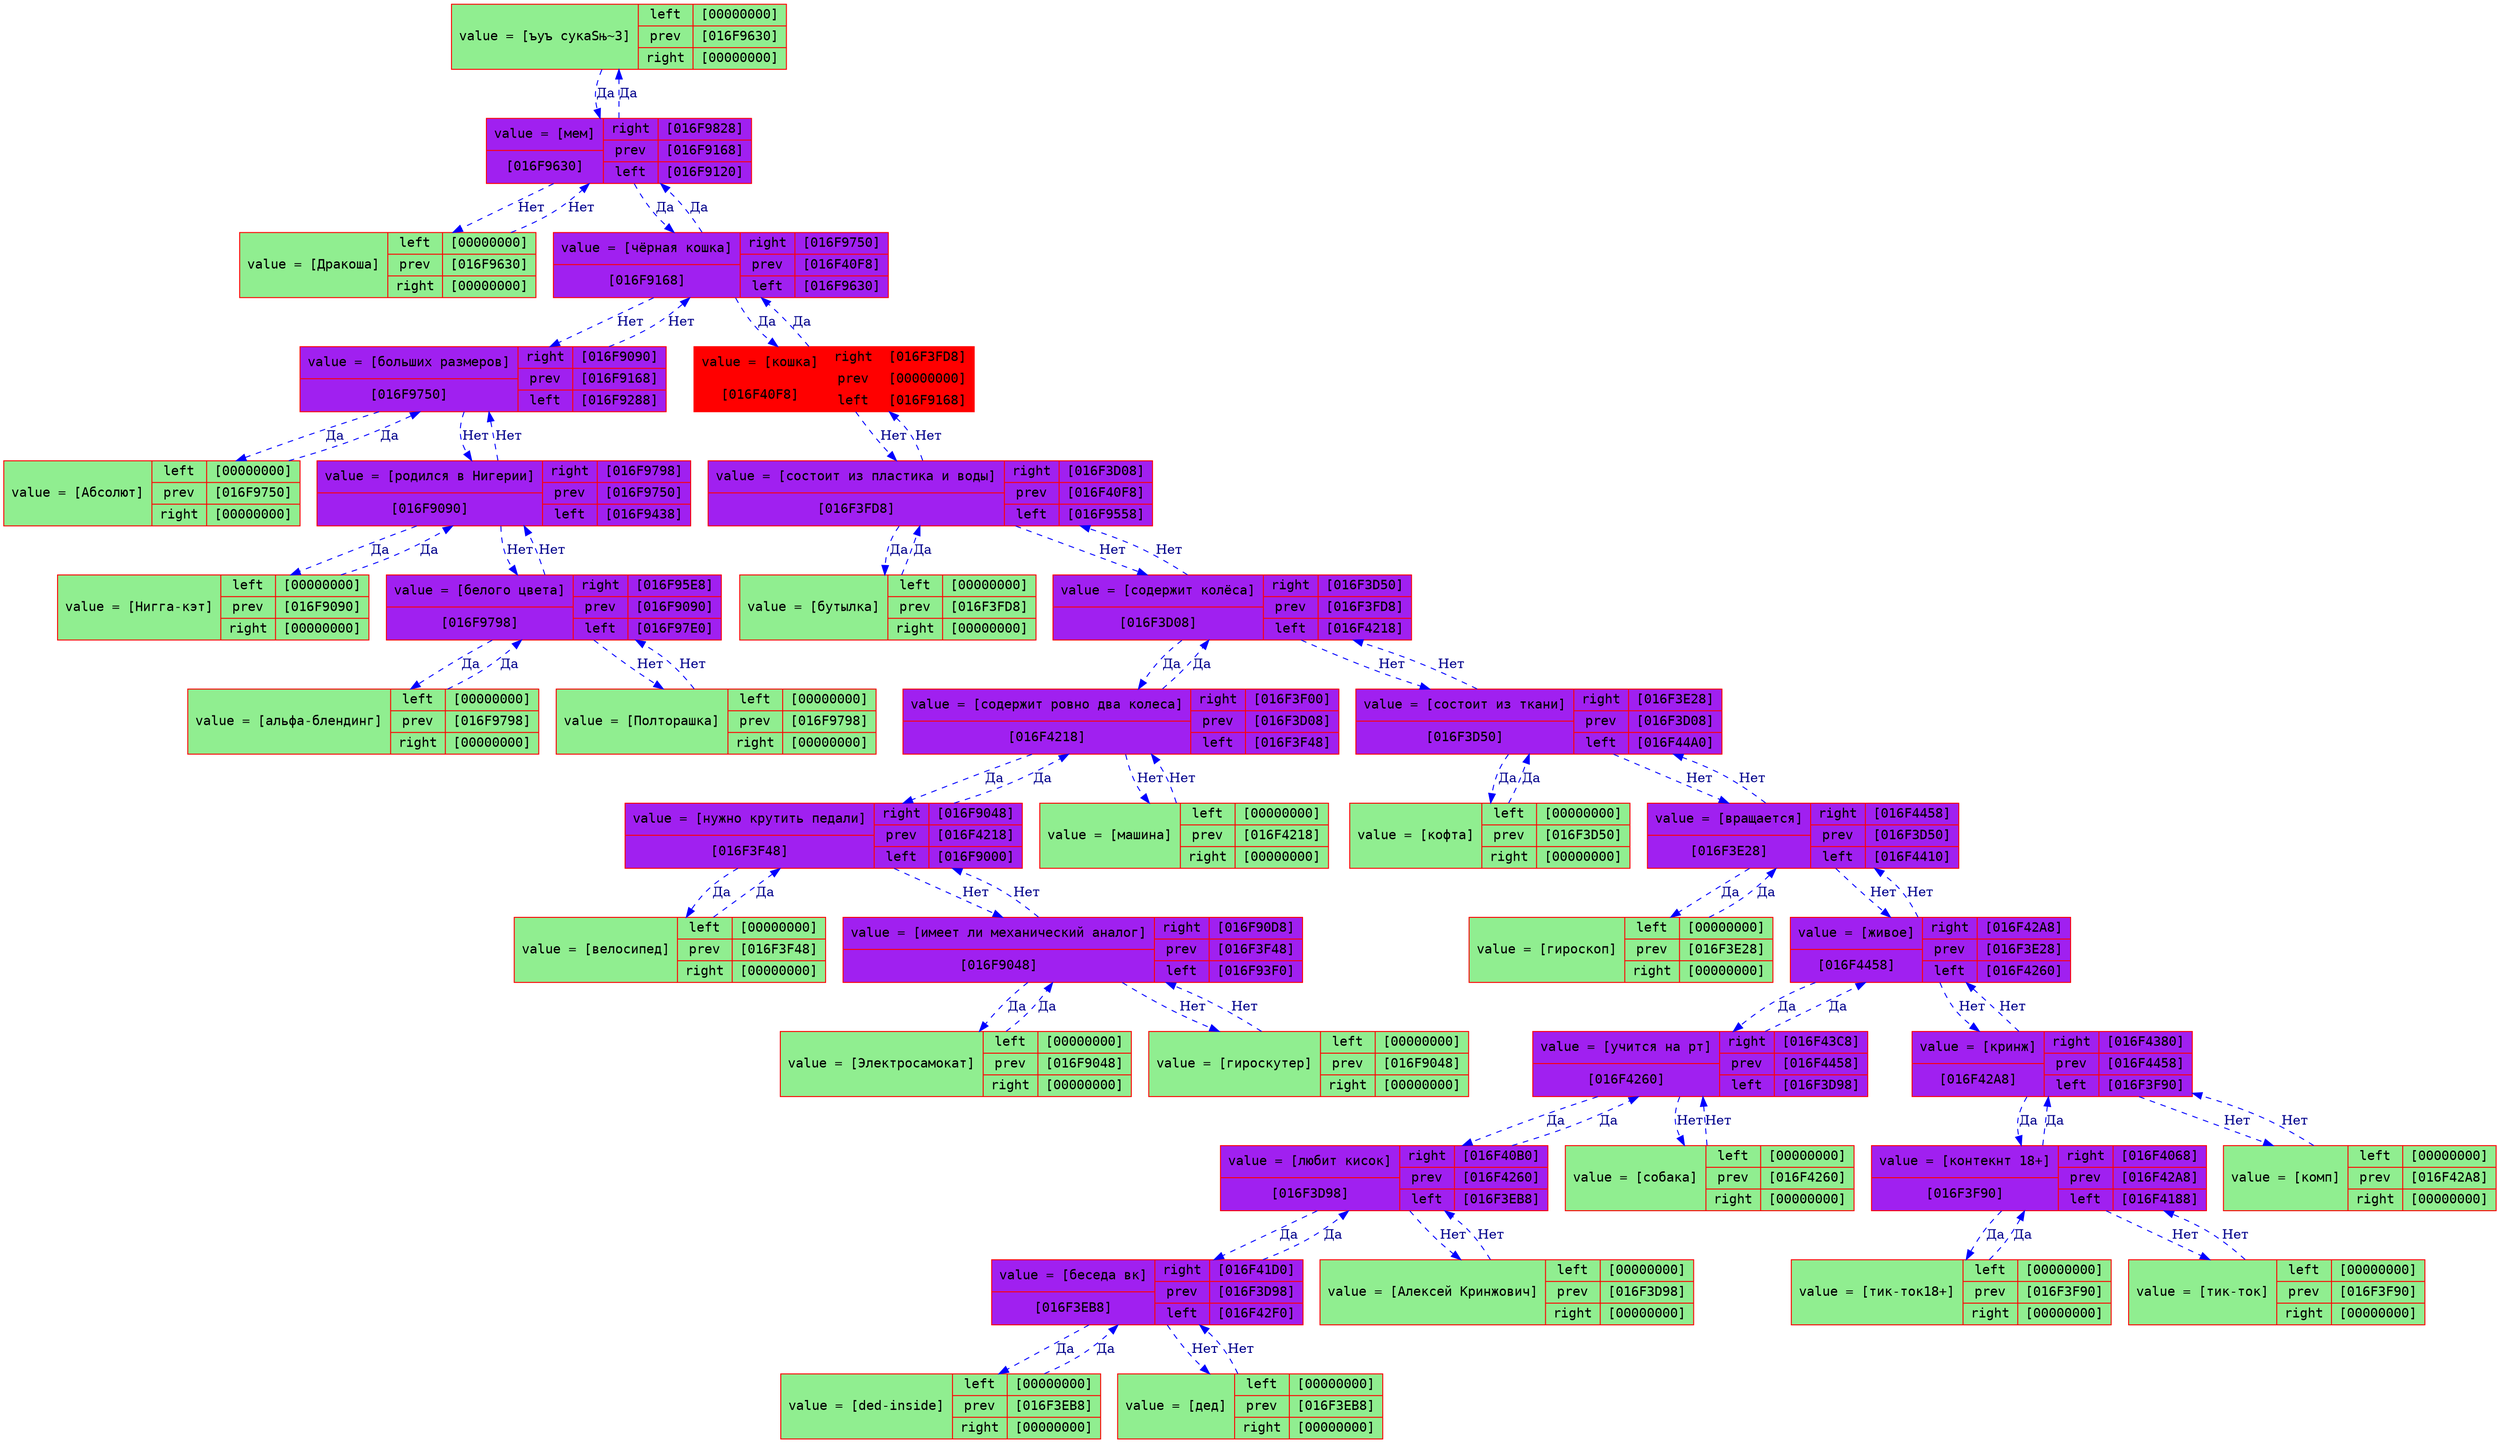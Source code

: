 digraph akinator {
node [color = Red, fontname = Courier, style = filled, shape=record, fillcolor = purple]
edge [color = Blue, style=dashed]
"016F9120" [label = "<f0> value = [ъуъ сукаЅњ~3]|{<f1> left| <here> prev| right}| {<f2> [00000000]| [016F9630]| [00000000]}",style = filled, fillcolor = lightgreen] 
"016F9630" -> "016F9120" [label="Да", fontcolor=darkblue]
"016F9120" -> "016F9630" [label="Да", fontcolor=darkblue]
"016F9828" [label = "<f0> value = [Дракоша]|{<f1> left| <here> prev| right}| {<f2> [00000000]| [016F9630]| [00000000]}",style = filled, fillcolor = lightgreen] 
"016F9630" -> "016F9828" [label="Нет", fontcolor=darkblue]
"016F9828" -> "016F9630" [label="Нет", fontcolor=darkblue]
"016F9630" [label = "{<f0> value = [мем] |<here> [016F9630]}|{<f1> right| <here> prev| left}| {<f2> [016F9828]| [016F9168]| [016F9120]}",style = filled, fillcolor = purple] 
"016F9168" -> "016F9630" [label="Да", fontcolor=darkblue]
"016F9630" -> "016F9168" [label="Да", fontcolor=darkblue]
"016F9288" [label = "<f0> value = [Абсолют]|{<f1> left| <here> prev| right}| {<f2> [00000000]| [016F9750]| [00000000]}",style = filled, fillcolor = lightgreen] 
"016F9750" -> "016F9288" [label="Да", fontcolor=darkblue]
"016F9288" -> "016F9750" [label="Да", fontcolor=darkblue]
"016F9438" [label = "<f0> value = [Нигга-кэт]|{<f1> left| <here> prev| right}| {<f2> [00000000]| [016F9090]| [00000000]}",style = filled, fillcolor = lightgreen] 
"016F9090" -> "016F9438" [label="Да", fontcolor=darkblue]
"016F9438" -> "016F9090" [label="Да", fontcolor=darkblue]
"016F97E0" [label = "<f0> value = [альфа-блендинг]|{<f1> left| <here> prev| right}| {<f2> [00000000]| [016F9798]| [00000000]}",style = filled, fillcolor = lightgreen] 
"016F9798" -> "016F97E0" [label="Да", fontcolor=darkblue]
"016F97E0" -> "016F9798" [label="Да", fontcolor=darkblue]
"016F95E8" [label = "<f0> value = [Полторашка]|{<f1> left| <here> prev| right}| {<f2> [00000000]| [016F9798]| [00000000]}",style = filled, fillcolor = lightgreen] 
"016F9798" -> "016F95E8" [label="Нет", fontcolor=darkblue]
"016F95E8" -> "016F9798" [label="Нет", fontcolor=darkblue]
"016F9798" [label = "{<f0> value = [белого цвета] |<here> [016F9798]}|{<f1> right| <here> prev| left}| {<f2> [016F95E8]| [016F9090]| [016F97E0]}",style = filled, fillcolor = purple] 
"016F9090" -> "016F9798" [label="Нет", fontcolor=darkblue]
"016F9798" -> "016F9090" [label="Нет", fontcolor=darkblue]
"016F9090" [label = "{<f0> value = [родился в Нигерии] |<here> [016F9090]}|{<f1> right| <here> prev| left}| {<f2> [016F9798]| [016F9750]| [016F9438]}",style = filled, fillcolor = purple] 
"016F9750" -> "016F9090" [label="Нет", fontcolor=darkblue]
"016F9090" -> "016F9750" [label="Нет", fontcolor=darkblue]
"016F9750" [label = "{<f0> value = [больших размеров] |<here> [016F9750]}|{<f1> right| <here> prev| left}| {<f2> [016F9090]| [016F9168]| [016F9288]}",style = filled, fillcolor = purple] 
"016F9168" -> "016F9750" [label="Нет", fontcolor=darkblue]
"016F9750" -> "016F9168" [label="Нет", fontcolor=darkblue]
"016F9168" [label = "{<f0> value = [чёрная кошка] |<here> [016F9168]}|{<f1> right| <here> prev| left}| {<f2> [016F9750]| [016F40F8]| [016F9630]}",style = filled, fillcolor = purple] 
"016F40F8" -> "016F9168" [label="Да", fontcolor=darkblue]
"016F9168" -> "016F40F8" [label="Да", fontcolor=darkblue]
"016F9558" [label = "<f0> value = [бутылка]|{<f1> left| <here> prev| right}| {<f2> [00000000]| [016F3FD8]| [00000000]}",style = filled, fillcolor = lightgreen] 
"016F3FD8" -> "016F9558" [label="Да", fontcolor=darkblue]
"016F9558" -> "016F3FD8" [label="Да", fontcolor=darkblue]
"016F9000" [label = "<f0> value = [велосипед]|{<f1> left| <here> prev| right}| {<f2> [00000000]| [016F3F48]| [00000000]}",style = filled, fillcolor = lightgreen] 
"016F3F48" -> "016F9000" [label="Да", fontcolor=darkblue]
"016F9000" -> "016F3F48" [label="Да", fontcolor=darkblue]
"016F93F0" [label = "<f0> value = [Электросамокат]|{<f1> left| <here> prev| right}| {<f2> [00000000]| [016F9048]| [00000000]}",style = filled, fillcolor = lightgreen] 
"016F9048" -> "016F93F0" [label="Да", fontcolor=darkblue]
"016F93F0" -> "016F9048" [label="Да", fontcolor=darkblue]
"016F90D8" [label = "<f0> value = [гироскутер]|{<f1> left| <here> prev| right}| {<f2> [00000000]| [016F9048]| [00000000]}",style = filled, fillcolor = lightgreen] 
"016F9048" -> "016F90D8" [label="Нет", fontcolor=darkblue]
"016F90D8" -> "016F9048" [label="Нет", fontcolor=darkblue]
"016F9048" [label = "{<f0> value = [имеет ли механический аналог] |<here> [016F9048]}|{<f1> right| <here> prev| left}| {<f2> [016F90D8]| [016F3F48]| [016F93F0]}",style = filled, fillcolor = purple] 
"016F3F48" -> "016F9048" [label="Нет", fontcolor=darkblue]
"016F9048" -> "016F3F48" [label="Нет", fontcolor=darkblue]
"016F3F48" [label = "{<f0> value = [нужно крутить педали] |<here> [016F3F48]}|{<f1> right| <here> prev| left}| {<f2> [016F9048]| [016F4218]| [016F9000]}",style = filled, fillcolor = purple] 
"016F4218" -> "016F3F48" [label="Да", fontcolor=darkblue]
"016F3F48" -> "016F4218" [label="Да", fontcolor=darkblue]
"016F3F00" [label = "<f0> value = [машина]|{<f1> left| <here> prev| right}| {<f2> [00000000]| [016F4218]| [00000000]}",style = filled, fillcolor = lightgreen] 
"016F4218" -> "016F3F00" [label="Нет", fontcolor=darkblue]
"016F3F00" -> "016F4218" [label="Нет", fontcolor=darkblue]
"016F4218" [label = "{<f0> value = [содержит ровно два колеса] |<here> [016F4218]}|{<f1> right| <here> prev| left}| {<f2> [016F3F00]| [016F3D08]| [016F3F48]}",style = filled, fillcolor = purple] 
"016F3D08" -> "016F4218" [label="Да", fontcolor=darkblue]
"016F4218" -> "016F3D08" [label="Да", fontcolor=darkblue]
"016F44A0" [label = "<f0> value = [кофта]|{<f1> left| <here> prev| right}| {<f2> [00000000]| [016F3D50]| [00000000]}",style = filled, fillcolor = lightgreen] 
"016F3D50" -> "016F44A0" [label="Да", fontcolor=darkblue]
"016F44A0" -> "016F3D50" [label="Да", fontcolor=darkblue]
"016F4410" [label = "<f0> value = [гироскоп]|{<f1> left| <here> prev| right}| {<f2> [00000000]| [016F3E28]| [00000000]}",style = filled, fillcolor = lightgreen] 
"016F3E28" -> "016F4410" [label="Да", fontcolor=darkblue]
"016F4410" -> "016F3E28" [label="Да", fontcolor=darkblue]
"016F42F0" [label = "<f0> value = [ded-inside]|{<f1> left| <here> prev| right}| {<f2> [00000000]| [016F3EB8]| [00000000]}",style = filled, fillcolor = lightgreen] 
"016F3EB8" -> "016F42F0" [label="Да", fontcolor=darkblue]
"016F42F0" -> "016F3EB8" [label="Да", fontcolor=darkblue]
"016F41D0" [label = "<f0> value = [дед]|{<f1> left| <here> prev| right}| {<f2> [00000000]| [016F3EB8]| [00000000]}",style = filled, fillcolor = lightgreen] 
"016F3EB8" -> "016F41D0" [label="Нет", fontcolor=darkblue]
"016F41D0" -> "016F3EB8" [label="Нет", fontcolor=darkblue]
"016F3EB8" [label = "{<f0> value = [беседа вк] |<here> [016F3EB8]}|{<f1> right| <here> prev| left}| {<f2> [016F41D0]| [016F3D98]| [016F42F0]}",style = filled, fillcolor = purple] 
"016F3D98" -> "016F3EB8" [label="Да", fontcolor=darkblue]
"016F3EB8" -> "016F3D98" [label="Да", fontcolor=darkblue]
"016F40B0" [label = "<f0> value = [Алексей Кринжович]|{<f1> left| <here> prev| right}| {<f2> [00000000]| [016F3D98]| [00000000]}",style = filled, fillcolor = lightgreen] 
"016F3D98" -> "016F40B0" [label="Нет", fontcolor=darkblue]
"016F40B0" -> "016F3D98" [label="Нет", fontcolor=darkblue]
"016F3D98" [label = "{<f0> value = [любит кисок] |<here> [016F3D98]}|{<f1> right| <here> prev| left}| {<f2> [016F40B0]| [016F4260]| [016F3EB8]}",style = filled, fillcolor = purple] 
"016F4260" -> "016F3D98" [label="Да", fontcolor=darkblue]
"016F3D98" -> "016F4260" [label="Да", fontcolor=darkblue]
"016F43C8" [label = "<f0> value = [собака]|{<f1> left| <here> prev| right}| {<f2> [00000000]| [016F4260]| [00000000]}",style = filled, fillcolor = lightgreen] 
"016F4260" -> "016F43C8" [label="Нет", fontcolor=darkblue]
"016F43C8" -> "016F4260" [label="Нет", fontcolor=darkblue]
"016F4260" [label = "{<f0> value = [учится на рт] |<here> [016F4260]}|{<f1> right| <here> prev| left}| {<f2> [016F43C8]| [016F4458]| [016F3D98]}",style = filled, fillcolor = purple] 
"016F4458" -> "016F4260" [label="Да", fontcolor=darkblue]
"016F4260" -> "016F4458" [label="Да", fontcolor=darkblue]
"016F4188" [label = "<f0> value = [тик-ток18+]|{<f1> left| <here> prev| right}| {<f2> [00000000]| [016F3F90]| [00000000]}",style = filled, fillcolor = lightgreen] 
"016F3F90" -> "016F4188" [label="Да", fontcolor=darkblue]
"016F4188" -> "016F3F90" [label="Да", fontcolor=darkblue]
"016F4068" [label = "<f0> value = [тик-ток]|{<f1> left| <here> prev| right}| {<f2> [00000000]| [016F3F90]| [00000000]}",style = filled, fillcolor = lightgreen] 
"016F3F90" -> "016F4068" [label="Нет", fontcolor=darkblue]
"016F4068" -> "016F3F90" [label="Нет", fontcolor=darkblue]
"016F3F90" [label = "{<f0> value = [контекнт 18+] |<here> [016F3F90]}|{<f1> right| <here> prev| left}| {<f2> [016F4068]| [016F42A8]| [016F4188]}",style = filled, fillcolor = purple] 
"016F42A8" -> "016F3F90" [label="Да", fontcolor=darkblue]
"016F3F90" -> "016F42A8" [label="Да", fontcolor=darkblue]
"016F4380" [label = "<f0> value = [комп]|{<f1> left| <here> prev| right}| {<f2> [00000000]| [016F42A8]| [00000000]}",style = filled, fillcolor = lightgreen] 
"016F42A8" -> "016F4380" [label="Нет", fontcolor=darkblue]
"016F4380" -> "016F42A8" [label="Нет", fontcolor=darkblue]
"016F42A8" [label = "{<f0> value = [кринж] |<here> [016F42A8]}|{<f1> right| <here> prev| left}| {<f2> [016F4380]| [016F4458]| [016F3F90]}",style = filled, fillcolor = purple] 
"016F4458" -> "016F42A8" [label="Нет", fontcolor=darkblue]
"016F42A8" -> "016F4458" [label="Нет", fontcolor=darkblue]
"016F4458" [label = "{<f0> value = [живое] |<here> [016F4458]}|{<f1> right| <here> prev| left}| {<f2> [016F42A8]| [016F3E28]| [016F4260]}",style = filled, fillcolor = purple] 
"016F3E28" -> "016F4458" [label="Нет", fontcolor=darkblue]
"016F4458" -> "016F3E28" [label="Нет", fontcolor=darkblue]
"016F3E28" [label = "{<f0> value = [вращается] |<here> [016F3E28]}|{<f1> right| <here> prev| left}| {<f2> [016F4458]| [016F3D50]| [016F4410]}",style = filled, fillcolor = purple] 
"016F3D50" -> "016F3E28" [label="Нет", fontcolor=darkblue]
"016F3E28" -> "016F3D50" [label="Нет", fontcolor=darkblue]
"016F3D50" [label = "{<f0> value = [состоит из ткани] |<here> [016F3D50]}|{<f1> right| <here> prev| left}| {<f2> [016F3E28]| [016F3D08]| [016F44A0]}",style = filled, fillcolor = purple] 
"016F3D08" -> "016F3D50" [label="Нет", fontcolor=darkblue]
"016F3D50" -> "016F3D08" [label="Нет", fontcolor=darkblue]
"016F3D08" [label = "{<f0> value = [содержит колёса] |<here> [016F3D08]}|{<f1> right| <here> prev| left}| {<f2> [016F3D50]| [016F3FD8]| [016F4218]}",style = filled, fillcolor = purple] 
"016F3FD8" -> "016F3D08" [label="Нет", fontcolor=darkblue]
"016F3D08" -> "016F3FD8" [label="Нет", fontcolor=darkblue]
"016F3FD8" [label = "{<f0> value = [состоит из пластика и воды] |<here> [016F3FD8]}|{<f1> right| <here> prev| left}| {<f2> [016F3D08]| [016F40F8]| [016F9558]}",style = filled, fillcolor = purple] 
"016F40F8" -> "016F3FD8" [label="Нет", fontcolor=darkblue]
"016F3FD8" -> "016F40F8" [label="Нет", fontcolor=darkblue]
"016F40F8" [label = "{<f0> value = [кошка] |<here> [016F40F8]}|{<f1> right| <here> prev| left}| {<f2> [016F3FD8]| [00000000]| [016F9168]}",style = filled, fillcolor = red] 
}
